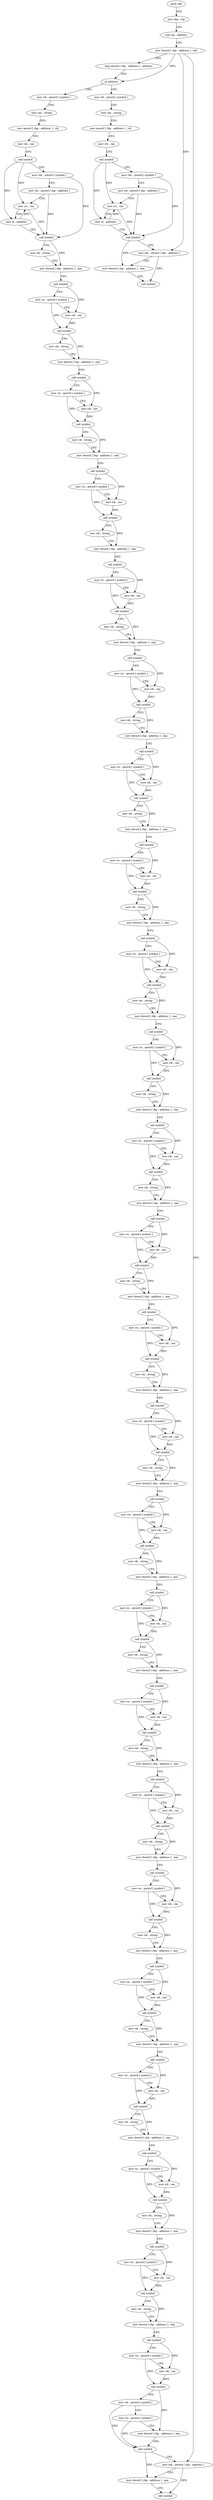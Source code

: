digraph "func" {
"4210496" [label = "push rbp" ]
"4210497" [label = "mov rbp , rsp" ]
"4210500" [label = "sub rsp , address" ]
"4210507" [label = "mov dword [ rbp - address ] , edi" ]
"4210510" [label = "cmp dword [ rbp - address ] , address" ]
"4210514" [label = "je address" ]
"4210583" [label = "mov rdi , qword [ symbol ]" ]
"4210520" [label = "mov rdi , qword [ symbol ]" ]
"4210591" [label = "mov rax , string" ]
"4210601" [label = "mov qword [ rbp - address ] , rdi" ]
"4210605" [label = "mov rdi , rax" ]
"4210608" [label = "call symbol" ]
"4210613" [label = "mov rdx , qword [ symbol ]" ]
"4210621" [label = "mov rdi , qword [ rbp - address ]" ]
"4210625" [label = "mov rsi , rax" ]
"4210628" [label = "mov al , address" ]
"4210630" [label = "call symbol" ]
"4210635" [label = "mov rdi , string" ]
"4210645" [label = "mov dword [ rbp - address ] , eax" ]
"4210648" [label = "call symbol" ]
"4210653" [label = "mov rsi , qword [ symbol ]" ]
"4210661" [label = "mov rdi , rax" ]
"4210664" [label = "call symbol" ]
"4210669" [label = "mov rdi , string" ]
"4210679" [label = "mov dword [ rbp - address ] , eax" ]
"4210682" [label = "call symbol" ]
"4210687" [label = "mov rsi , qword [ symbol ]" ]
"4210695" [label = "mov rdi , rax" ]
"4210698" [label = "call symbol" ]
"4210703" [label = "mov rdi , string" ]
"4210713" [label = "mov dword [ rbp - address ] , eax" ]
"4210716" [label = "call symbol" ]
"4210721" [label = "mov rsi , qword [ symbol ]" ]
"4210729" [label = "mov rdi , rax" ]
"4210732" [label = "call symbol" ]
"4210737" [label = "mov rdi , string" ]
"4210747" [label = "mov dword [ rbp - address ] , eax" ]
"4210750" [label = "call symbol" ]
"4210755" [label = "mov rsi , qword [ symbol ]" ]
"4210763" [label = "mov rdi , rax" ]
"4210766" [label = "call symbol" ]
"4210771" [label = "mov rdi , string" ]
"4210781" [label = "mov dword [ rbp - address ] , eax" ]
"4210784" [label = "call symbol" ]
"4210789" [label = "mov rsi , qword [ symbol ]" ]
"4210797" [label = "mov rdi , rax" ]
"4210800" [label = "call symbol" ]
"4210805" [label = "mov rdi , string" ]
"4210815" [label = "mov dword [ rbp - address ] , eax" ]
"4210818" [label = "call symbol" ]
"4210823" [label = "mov rsi , qword [ symbol ]" ]
"4210831" [label = "mov rdi , rax" ]
"4210834" [label = "call symbol" ]
"4210839" [label = "mov rdi , string" ]
"4210849" [label = "mov dword [ rbp - address ] , eax" ]
"4210852" [label = "call symbol" ]
"4210857" [label = "mov rsi , qword [ symbol ]" ]
"4210865" [label = "mov rdi , rax" ]
"4210868" [label = "call symbol" ]
"4210873" [label = "mov rdi , string" ]
"4210883" [label = "mov dword [ rbp - address ] , eax" ]
"4210886" [label = "call symbol" ]
"4210891" [label = "mov rsi , qword [ symbol ]" ]
"4210899" [label = "mov rdi , rax" ]
"4210902" [label = "call symbol" ]
"4210907" [label = "mov rdi , string" ]
"4210917" [label = "mov dword [ rbp - address ] , eax" ]
"4210920" [label = "call symbol" ]
"4210925" [label = "mov rsi , qword [ symbol ]" ]
"4210933" [label = "mov rdi , rax" ]
"4210936" [label = "call symbol" ]
"4210941" [label = "mov rdi , string" ]
"4210951" [label = "mov dword [ rbp - address ] , eax" ]
"4210954" [label = "call symbol" ]
"4210959" [label = "mov rsi , qword [ symbol ]" ]
"4210967" [label = "mov rdi , rax" ]
"4210970" [label = "call symbol" ]
"4210975" [label = "mov rdi , string" ]
"4210985" [label = "mov dword [ rbp - address ] , eax" ]
"4210988" [label = "call symbol" ]
"4210993" [label = "mov rsi , qword [ symbol ]" ]
"4211001" [label = "mov rdi , rax" ]
"4211004" [label = "call symbol" ]
"4211009" [label = "mov rdi , string" ]
"4211019" [label = "mov dword [ rbp - address ] , eax" ]
"4211022" [label = "call symbol" ]
"4211027" [label = "mov rsi , qword [ symbol ]" ]
"4211035" [label = "mov rdi , rax" ]
"4211038" [label = "call symbol" ]
"4211043" [label = "mov rdi , string" ]
"4211053" [label = "mov dword [ rbp - address ] , eax" ]
"4211056" [label = "call symbol" ]
"4211061" [label = "mov rsi , qword [ symbol ]" ]
"4211069" [label = "mov rdi , rax" ]
"4211072" [label = "call symbol" ]
"4211077" [label = "mov rdi , string" ]
"4211087" [label = "mov dword [ rbp - address ] , eax" ]
"4211090" [label = "call symbol" ]
"4211095" [label = "mov rsi , qword [ symbol ]" ]
"4211103" [label = "mov rdi , rax" ]
"4211106" [label = "call symbol" ]
"4211111" [label = "mov rdi , string" ]
"4211121" [label = "mov dword [ rbp - address ] , eax" ]
"4211124" [label = "call symbol" ]
"4211129" [label = "mov rsi , qword [ symbol ]" ]
"4211137" [label = "mov rdi , rax" ]
"4211140" [label = "call symbol" ]
"4211145" [label = "mov rdi , string" ]
"4211155" [label = "mov dword [ rbp - address ] , eax" ]
"4211158" [label = "call symbol" ]
"4211163" [label = "mov rsi , qword [ symbol ]" ]
"4211171" [label = "mov rdi , rax" ]
"4211174" [label = "call symbol" ]
"4211179" [label = "mov rdi , string" ]
"4211189" [label = "mov dword [ rbp - address ] , eax" ]
"4211192" [label = "call symbol" ]
"4211197" [label = "mov rsi , qword [ symbol ]" ]
"4211205" [label = "mov rdi , rax" ]
"4211208" [label = "call symbol" ]
"4211213" [label = "mov rdi , string" ]
"4211223" [label = "mov dword [ rbp - address ] , eax" ]
"4211226" [label = "call symbol" ]
"4211231" [label = "mov rsi , qword [ symbol ]" ]
"4211239" [label = "mov rdi , rax" ]
"4211242" [label = "call symbol" ]
"4211247" [label = "mov rdi , string" ]
"4211257" [label = "mov dword [ rbp - address ] , eax" ]
"4211260" [label = "call symbol" ]
"4211265" [label = "mov rsi , qword [ symbol ]" ]
"4211273" [label = "mov rdi , rax" ]
"4211276" [label = "call symbol" ]
"4211281" [label = "mov rdi , string" ]
"4211291" [label = "mov dword [ rbp - address ] , eax" ]
"4211294" [label = "call symbol" ]
"4211299" [label = "mov rsi , qword [ symbol ]" ]
"4211307" [label = "mov rdi , rax" ]
"4211310" [label = "call symbol" ]
"4211315" [label = "mov rdi , string" ]
"4211325" [label = "mov dword [ rbp - address ] , eax" ]
"4211328" [label = "call symbol" ]
"4211333" [label = "mov rsi , qword [ symbol ]" ]
"4211341" [label = "mov rdi , rax" ]
"4211344" [label = "call symbol" ]
"4211349" [label = "mov rdi , string" ]
"4211359" [label = "mov dword [ rbp - address ] , eax" ]
"4211362" [label = "call symbol" ]
"4211367" [label = "mov rsi , qword [ symbol ]" ]
"4211375" [label = "mov rdi , rax" ]
"4211378" [label = "call symbol" ]
"4211383" [label = "mov rdi , string" ]
"4211393" [label = "mov dword [ rbp - address ] , eax" ]
"4211396" [label = "call symbol" ]
"4211401" [label = "mov rsi , qword [ symbol ]" ]
"4211409" [label = "mov rdi , rax" ]
"4211412" [label = "call symbol" ]
"4211417" [label = "mov rdi , qword [ symbol ]" ]
"4211425" [label = "mov rsi , qword [ symbol ]" ]
"4211433" [label = "mov dword [ rbp - address ] , eax" ]
"4211436" [label = "call symbol" ]
"4211441" [label = "mov edi , dword [ rbp - address ]" ]
"4211444" [label = "mov dword [ rbp - address ] , eax" ]
"4211450" [label = "call symbol" ]
"4210528" [label = "mov rax , string" ]
"4210538" [label = "mov qword [ rbp - address ] , rdi" ]
"4210542" [label = "mov rdi , rax" ]
"4210545" [label = "call symbol" ]
"4210550" [label = "mov rdx , qword [ symbol ]" ]
"4210558" [label = "mov rdi , qword [ rbp - address ]" ]
"4210562" [label = "mov rsi , rax" ]
"4210565" [label = "mov al , address" ]
"4210567" [label = "call symbol" ]
"4210572" [label = "mov edi , dword [ rbp - address ]" ]
"4210575" [label = "mov dword [ rbp - address ] , eax" ]
"4210578" [label = "call symbol" ]
"4210496" -> "4210497" [ label = "CFG" ]
"4210497" -> "4210500" [ label = "CFG" ]
"4210500" -> "4210507" [ label = "CFG" ]
"4210507" -> "4210510" [ label = "CFG" ]
"4210507" -> "4210514" [ label = "DFG" ]
"4210507" -> "4211441" [ label = "DFG" ]
"4210507" -> "4210572" [ label = "DFG" ]
"4210510" -> "4210514" [ label = "CFG" ]
"4210514" -> "4210583" [ label = "CFG" ]
"4210514" -> "4210520" [ label = "CFG" ]
"4210583" -> "4210591" [ label = "CFG" ]
"4210520" -> "4210528" [ label = "CFG" ]
"4210591" -> "4210601" [ label = "CFG" ]
"4210601" -> "4210605" [ label = "CFG" ]
"4210605" -> "4210608" [ label = "CFG" ]
"4210608" -> "4210613" [ label = "CFG" ]
"4210608" -> "4210625" [ label = "DFG" ]
"4210608" -> "4210628" [ label = "DFG" ]
"4210613" -> "4210621" [ label = "CFG" ]
"4210613" -> "4210630" [ label = "DFG" ]
"4210621" -> "4210625" [ label = "CFG" ]
"4210621" -> "4210630" [ label = "DFG" ]
"4210625" -> "4210628" [ label = "CFG" ]
"4210625" -> "4210630" [ label = "DFG" ]
"4210628" -> "4210630" [ label = "CFG" ]
"4210628" -> "4210625" [ label = "DFG" ]
"4210630" -> "4210635" [ label = "CFG" ]
"4210630" -> "4210645" [ label = "DFG" ]
"4210635" -> "4210645" [ label = "CFG" ]
"4210645" -> "4210648" [ label = "CFG" ]
"4210648" -> "4210653" [ label = "CFG" ]
"4210648" -> "4210661" [ label = "DFG" ]
"4210653" -> "4210661" [ label = "CFG" ]
"4210653" -> "4210664" [ label = "DFG" ]
"4210661" -> "4210664" [ label = "DFG" ]
"4210664" -> "4210669" [ label = "CFG" ]
"4210664" -> "4210679" [ label = "DFG" ]
"4210669" -> "4210679" [ label = "CFG" ]
"4210679" -> "4210682" [ label = "CFG" ]
"4210682" -> "4210687" [ label = "CFG" ]
"4210682" -> "4210695" [ label = "DFG" ]
"4210687" -> "4210695" [ label = "CFG" ]
"4210687" -> "4210698" [ label = "DFG" ]
"4210695" -> "4210698" [ label = "DFG" ]
"4210698" -> "4210703" [ label = "CFG" ]
"4210698" -> "4210713" [ label = "DFG" ]
"4210703" -> "4210713" [ label = "CFG" ]
"4210713" -> "4210716" [ label = "CFG" ]
"4210716" -> "4210721" [ label = "CFG" ]
"4210716" -> "4210729" [ label = "DFG" ]
"4210721" -> "4210729" [ label = "CFG" ]
"4210721" -> "4210732" [ label = "DFG" ]
"4210729" -> "4210732" [ label = "DFG" ]
"4210732" -> "4210737" [ label = "CFG" ]
"4210732" -> "4210747" [ label = "DFG" ]
"4210737" -> "4210747" [ label = "CFG" ]
"4210747" -> "4210750" [ label = "CFG" ]
"4210750" -> "4210755" [ label = "CFG" ]
"4210750" -> "4210763" [ label = "DFG" ]
"4210755" -> "4210763" [ label = "CFG" ]
"4210755" -> "4210766" [ label = "DFG" ]
"4210763" -> "4210766" [ label = "DFG" ]
"4210766" -> "4210771" [ label = "CFG" ]
"4210766" -> "4210781" [ label = "DFG" ]
"4210771" -> "4210781" [ label = "CFG" ]
"4210781" -> "4210784" [ label = "CFG" ]
"4210784" -> "4210789" [ label = "CFG" ]
"4210784" -> "4210797" [ label = "DFG" ]
"4210789" -> "4210797" [ label = "CFG" ]
"4210789" -> "4210800" [ label = "DFG" ]
"4210797" -> "4210800" [ label = "DFG" ]
"4210800" -> "4210805" [ label = "CFG" ]
"4210800" -> "4210815" [ label = "DFG" ]
"4210805" -> "4210815" [ label = "CFG" ]
"4210815" -> "4210818" [ label = "CFG" ]
"4210818" -> "4210823" [ label = "CFG" ]
"4210818" -> "4210831" [ label = "DFG" ]
"4210823" -> "4210831" [ label = "CFG" ]
"4210823" -> "4210834" [ label = "DFG" ]
"4210831" -> "4210834" [ label = "DFG" ]
"4210834" -> "4210839" [ label = "CFG" ]
"4210834" -> "4210849" [ label = "DFG" ]
"4210839" -> "4210849" [ label = "CFG" ]
"4210849" -> "4210852" [ label = "CFG" ]
"4210852" -> "4210857" [ label = "CFG" ]
"4210852" -> "4210865" [ label = "DFG" ]
"4210857" -> "4210865" [ label = "CFG" ]
"4210857" -> "4210868" [ label = "DFG" ]
"4210865" -> "4210868" [ label = "DFG" ]
"4210868" -> "4210873" [ label = "CFG" ]
"4210868" -> "4210883" [ label = "DFG" ]
"4210873" -> "4210883" [ label = "CFG" ]
"4210883" -> "4210886" [ label = "CFG" ]
"4210886" -> "4210891" [ label = "CFG" ]
"4210886" -> "4210899" [ label = "DFG" ]
"4210891" -> "4210899" [ label = "CFG" ]
"4210891" -> "4210902" [ label = "DFG" ]
"4210899" -> "4210902" [ label = "DFG" ]
"4210902" -> "4210907" [ label = "CFG" ]
"4210902" -> "4210917" [ label = "DFG" ]
"4210907" -> "4210917" [ label = "CFG" ]
"4210917" -> "4210920" [ label = "CFG" ]
"4210920" -> "4210925" [ label = "CFG" ]
"4210920" -> "4210933" [ label = "DFG" ]
"4210925" -> "4210933" [ label = "CFG" ]
"4210925" -> "4210936" [ label = "DFG" ]
"4210933" -> "4210936" [ label = "DFG" ]
"4210936" -> "4210941" [ label = "CFG" ]
"4210936" -> "4210951" [ label = "DFG" ]
"4210941" -> "4210951" [ label = "CFG" ]
"4210951" -> "4210954" [ label = "CFG" ]
"4210954" -> "4210959" [ label = "CFG" ]
"4210954" -> "4210967" [ label = "DFG" ]
"4210959" -> "4210967" [ label = "CFG" ]
"4210959" -> "4210970" [ label = "DFG" ]
"4210967" -> "4210970" [ label = "DFG" ]
"4210970" -> "4210975" [ label = "CFG" ]
"4210970" -> "4210985" [ label = "DFG" ]
"4210975" -> "4210985" [ label = "CFG" ]
"4210985" -> "4210988" [ label = "CFG" ]
"4210988" -> "4210993" [ label = "CFG" ]
"4210988" -> "4211001" [ label = "DFG" ]
"4210993" -> "4211001" [ label = "CFG" ]
"4210993" -> "4211004" [ label = "DFG" ]
"4211001" -> "4211004" [ label = "DFG" ]
"4211004" -> "4211009" [ label = "CFG" ]
"4211004" -> "4211019" [ label = "DFG" ]
"4211009" -> "4211019" [ label = "CFG" ]
"4211019" -> "4211022" [ label = "CFG" ]
"4211022" -> "4211027" [ label = "CFG" ]
"4211022" -> "4211035" [ label = "DFG" ]
"4211027" -> "4211035" [ label = "CFG" ]
"4211027" -> "4211038" [ label = "DFG" ]
"4211035" -> "4211038" [ label = "DFG" ]
"4211038" -> "4211043" [ label = "CFG" ]
"4211038" -> "4211053" [ label = "DFG" ]
"4211043" -> "4211053" [ label = "CFG" ]
"4211053" -> "4211056" [ label = "CFG" ]
"4211056" -> "4211061" [ label = "CFG" ]
"4211056" -> "4211069" [ label = "DFG" ]
"4211061" -> "4211069" [ label = "CFG" ]
"4211061" -> "4211072" [ label = "DFG" ]
"4211069" -> "4211072" [ label = "DFG" ]
"4211072" -> "4211077" [ label = "CFG" ]
"4211072" -> "4211087" [ label = "DFG" ]
"4211077" -> "4211087" [ label = "CFG" ]
"4211087" -> "4211090" [ label = "CFG" ]
"4211090" -> "4211095" [ label = "CFG" ]
"4211090" -> "4211103" [ label = "DFG" ]
"4211095" -> "4211103" [ label = "CFG" ]
"4211095" -> "4211106" [ label = "DFG" ]
"4211103" -> "4211106" [ label = "DFG" ]
"4211106" -> "4211111" [ label = "CFG" ]
"4211106" -> "4211121" [ label = "DFG" ]
"4211111" -> "4211121" [ label = "CFG" ]
"4211121" -> "4211124" [ label = "CFG" ]
"4211124" -> "4211129" [ label = "CFG" ]
"4211124" -> "4211137" [ label = "DFG" ]
"4211129" -> "4211137" [ label = "CFG" ]
"4211129" -> "4211140" [ label = "DFG" ]
"4211137" -> "4211140" [ label = "DFG" ]
"4211140" -> "4211145" [ label = "CFG" ]
"4211140" -> "4211155" [ label = "DFG" ]
"4211145" -> "4211155" [ label = "CFG" ]
"4211155" -> "4211158" [ label = "CFG" ]
"4211158" -> "4211163" [ label = "CFG" ]
"4211158" -> "4211171" [ label = "DFG" ]
"4211163" -> "4211171" [ label = "CFG" ]
"4211163" -> "4211174" [ label = "DFG" ]
"4211171" -> "4211174" [ label = "DFG" ]
"4211174" -> "4211179" [ label = "CFG" ]
"4211174" -> "4211189" [ label = "DFG" ]
"4211179" -> "4211189" [ label = "CFG" ]
"4211189" -> "4211192" [ label = "CFG" ]
"4211192" -> "4211197" [ label = "CFG" ]
"4211192" -> "4211205" [ label = "DFG" ]
"4211197" -> "4211205" [ label = "CFG" ]
"4211197" -> "4211208" [ label = "DFG" ]
"4211205" -> "4211208" [ label = "DFG" ]
"4211208" -> "4211213" [ label = "CFG" ]
"4211208" -> "4211223" [ label = "DFG" ]
"4211213" -> "4211223" [ label = "CFG" ]
"4211223" -> "4211226" [ label = "CFG" ]
"4211226" -> "4211231" [ label = "CFG" ]
"4211226" -> "4211239" [ label = "DFG" ]
"4211231" -> "4211239" [ label = "CFG" ]
"4211231" -> "4211242" [ label = "DFG" ]
"4211239" -> "4211242" [ label = "DFG" ]
"4211242" -> "4211247" [ label = "CFG" ]
"4211242" -> "4211257" [ label = "DFG" ]
"4211247" -> "4211257" [ label = "CFG" ]
"4211257" -> "4211260" [ label = "CFG" ]
"4211260" -> "4211265" [ label = "CFG" ]
"4211260" -> "4211273" [ label = "DFG" ]
"4211265" -> "4211273" [ label = "CFG" ]
"4211265" -> "4211276" [ label = "DFG" ]
"4211273" -> "4211276" [ label = "DFG" ]
"4211276" -> "4211281" [ label = "CFG" ]
"4211276" -> "4211291" [ label = "DFG" ]
"4211281" -> "4211291" [ label = "CFG" ]
"4211291" -> "4211294" [ label = "CFG" ]
"4211294" -> "4211299" [ label = "CFG" ]
"4211294" -> "4211307" [ label = "DFG" ]
"4211299" -> "4211307" [ label = "CFG" ]
"4211299" -> "4211310" [ label = "DFG" ]
"4211307" -> "4211310" [ label = "DFG" ]
"4211310" -> "4211315" [ label = "CFG" ]
"4211310" -> "4211325" [ label = "DFG" ]
"4211315" -> "4211325" [ label = "CFG" ]
"4211325" -> "4211328" [ label = "CFG" ]
"4211328" -> "4211333" [ label = "CFG" ]
"4211328" -> "4211341" [ label = "DFG" ]
"4211333" -> "4211341" [ label = "CFG" ]
"4211333" -> "4211344" [ label = "DFG" ]
"4211341" -> "4211344" [ label = "DFG" ]
"4211344" -> "4211349" [ label = "CFG" ]
"4211344" -> "4211359" [ label = "DFG" ]
"4211349" -> "4211359" [ label = "CFG" ]
"4211359" -> "4211362" [ label = "CFG" ]
"4211362" -> "4211367" [ label = "CFG" ]
"4211362" -> "4211375" [ label = "DFG" ]
"4211367" -> "4211375" [ label = "CFG" ]
"4211367" -> "4211378" [ label = "DFG" ]
"4211375" -> "4211378" [ label = "DFG" ]
"4211378" -> "4211383" [ label = "CFG" ]
"4211378" -> "4211393" [ label = "DFG" ]
"4211383" -> "4211393" [ label = "CFG" ]
"4211393" -> "4211396" [ label = "CFG" ]
"4211396" -> "4211401" [ label = "CFG" ]
"4211396" -> "4211409" [ label = "DFG" ]
"4211401" -> "4211409" [ label = "CFG" ]
"4211401" -> "4211412" [ label = "DFG" ]
"4211409" -> "4211412" [ label = "DFG" ]
"4211412" -> "4211417" [ label = "CFG" ]
"4211412" -> "4211433" [ label = "DFG" ]
"4211417" -> "4211425" [ label = "CFG" ]
"4211417" -> "4211436" [ label = "DFG" ]
"4211425" -> "4211433" [ label = "CFG" ]
"4211425" -> "4211436" [ label = "DFG" ]
"4211433" -> "4211436" [ label = "CFG" ]
"4211436" -> "4211441" [ label = "CFG" ]
"4211436" -> "4211444" [ label = "DFG" ]
"4211441" -> "4211444" [ label = "CFG" ]
"4211441" -> "4211450" [ label = "DFG" ]
"4211444" -> "4211450" [ label = "CFG" ]
"4210528" -> "4210538" [ label = "CFG" ]
"4210538" -> "4210542" [ label = "CFG" ]
"4210542" -> "4210545" [ label = "CFG" ]
"4210545" -> "4210550" [ label = "CFG" ]
"4210545" -> "4210562" [ label = "DFG" ]
"4210545" -> "4210565" [ label = "DFG" ]
"4210550" -> "4210558" [ label = "CFG" ]
"4210550" -> "4210567" [ label = "DFG" ]
"4210558" -> "4210562" [ label = "CFG" ]
"4210558" -> "4210567" [ label = "DFG" ]
"4210562" -> "4210565" [ label = "CFG" ]
"4210562" -> "4210567" [ label = "DFG" ]
"4210565" -> "4210567" [ label = "CFG" ]
"4210565" -> "4210562" [ label = "DFG" ]
"4210567" -> "4210572" [ label = "CFG" ]
"4210567" -> "4210575" [ label = "DFG" ]
"4210572" -> "4210575" [ label = "CFG" ]
"4210572" -> "4210578" [ label = "DFG" ]
"4210575" -> "4210578" [ label = "CFG" ]
}
